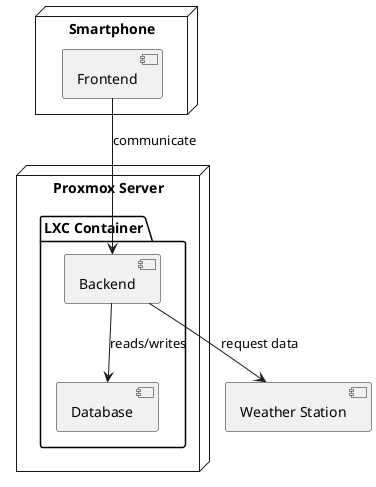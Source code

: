@startuml component_diagramm

node "Proxmox Server" {
    package "LXC Container" {
        [Database] as comp1
        [Backend] as comp2
    }
}

node "Smartphone" {
    [Frontend] as comp3
}

[Weather Station] as comp4

comp2 --> comp1 :reads/writes
comp2 --> comp4 :request data
comp3 --> comp2 :communicate

@enduml